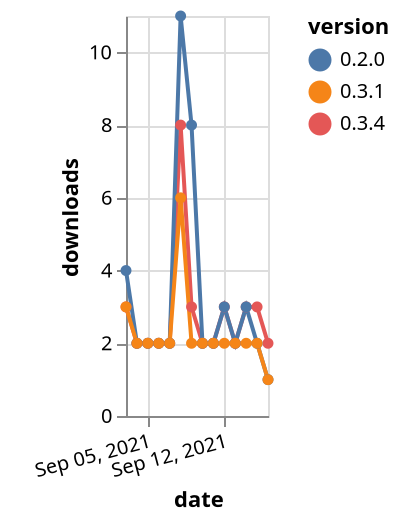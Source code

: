 {"$schema": "https://vega.github.io/schema/vega-lite/v5.json", "description": "A simple bar chart with embedded data.", "data": {"values": [{"date": "2021-09-03", "total": 3165, "delta": 3, "version": "0.3.4"}, {"date": "2021-09-04", "total": 3167, "delta": 2, "version": "0.3.4"}, {"date": "2021-09-05", "total": 3169, "delta": 2, "version": "0.3.4"}, {"date": "2021-09-06", "total": 3171, "delta": 2, "version": "0.3.4"}, {"date": "2021-09-07", "total": 3173, "delta": 2, "version": "0.3.4"}, {"date": "2021-09-08", "total": 3181, "delta": 8, "version": "0.3.4"}, {"date": "2021-09-09", "total": 3184, "delta": 3, "version": "0.3.4"}, {"date": "2021-09-10", "total": 3186, "delta": 2, "version": "0.3.4"}, {"date": "2021-09-11", "total": 3188, "delta": 2, "version": "0.3.4"}, {"date": "2021-09-12", "total": 3191, "delta": 3, "version": "0.3.4"}, {"date": "2021-09-13", "total": 3193, "delta": 2, "version": "0.3.4"}, {"date": "2021-09-14", "total": 3196, "delta": 3, "version": "0.3.4"}, {"date": "2021-09-15", "total": 3199, "delta": 3, "version": "0.3.4"}, {"date": "2021-09-16", "total": 3201, "delta": 2, "version": "0.3.4"}, {"date": "2021-09-03", "total": 5493, "delta": 4, "version": "0.2.0"}, {"date": "2021-09-04", "total": 5495, "delta": 2, "version": "0.2.0"}, {"date": "2021-09-05", "total": 5497, "delta": 2, "version": "0.2.0"}, {"date": "2021-09-06", "total": 5499, "delta": 2, "version": "0.2.0"}, {"date": "2021-09-07", "total": 5501, "delta": 2, "version": "0.2.0"}, {"date": "2021-09-08", "total": 5512, "delta": 11, "version": "0.2.0"}, {"date": "2021-09-09", "total": 5520, "delta": 8, "version": "0.2.0"}, {"date": "2021-09-10", "total": 5522, "delta": 2, "version": "0.2.0"}, {"date": "2021-09-11", "total": 5524, "delta": 2, "version": "0.2.0"}, {"date": "2021-09-12", "total": 5527, "delta": 3, "version": "0.2.0"}, {"date": "2021-09-13", "total": 5529, "delta": 2, "version": "0.2.0"}, {"date": "2021-09-14", "total": 5532, "delta": 3, "version": "0.2.0"}, {"date": "2021-09-15", "total": 5534, "delta": 2, "version": "0.2.0"}, {"date": "2021-09-16", "total": 5535, "delta": 1, "version": "0.2.0"}, {"date": "2021-09-03", "total": 2350, "delta": 3, "version": "0.3.1"}, {"date": "2021-09-04", "total": 2352, "delta": 2, "version": "0.3.1"}, {"date": "2021-09-05", "total": 2354, "delta": 2, "version": "0.3.1"}, {"date": "2021-09-06", "total": 2356, "delta": 2, "version": "0.3.1"}, {"date": "2021-09-07", "total": 2358, "delta": 2, "version": "0.3.1"}, {"date": "2021-09-08", "total": 2364, "delta": 6, "version": "0.3.1"}, {"date": "2021-09-09", "total": 2366, "delta": 2, "version": "0.3.1"}, {"date": "2021-09-10", "total": 2368, "delta": 2, "version": "0.3.1"}, {"date": "2021-09-11", "total": 2370, "delta": 2, "version": "0.3.1"}, {"date": "2021-09-12", "total": 2372, "delta": 2, "version": "0.3.1"}, {"date": "2021-09-13", "total": 2374, "delta": 2, "version": "0.3.1"}, {"date": "2021-09-14", "total": 2376, "delta": 2, "version": "0.3.1"}, {"date": "2021-09-15", "total": 2378, "delta": 2, "version": "0.3.1"}, {"date": "2021-09-16", "total": 2379, "delta": 1, "version": "0.3.1"}]}, "width": "container", "mark": {"type": "line", "point": {"filled": true}}, "encoding": {"x": {"field": "date", "type": "temporal", "timeUnit": "yearmonthdate", "title": "date", "axis": {"labelAngle": -15}}, "y": {"field": "delta", "type": "quantitative", "title": "downloads"}, "color": {"field": "version", "type": "nominal"}, "tooltip": {"field": "delta"}}}